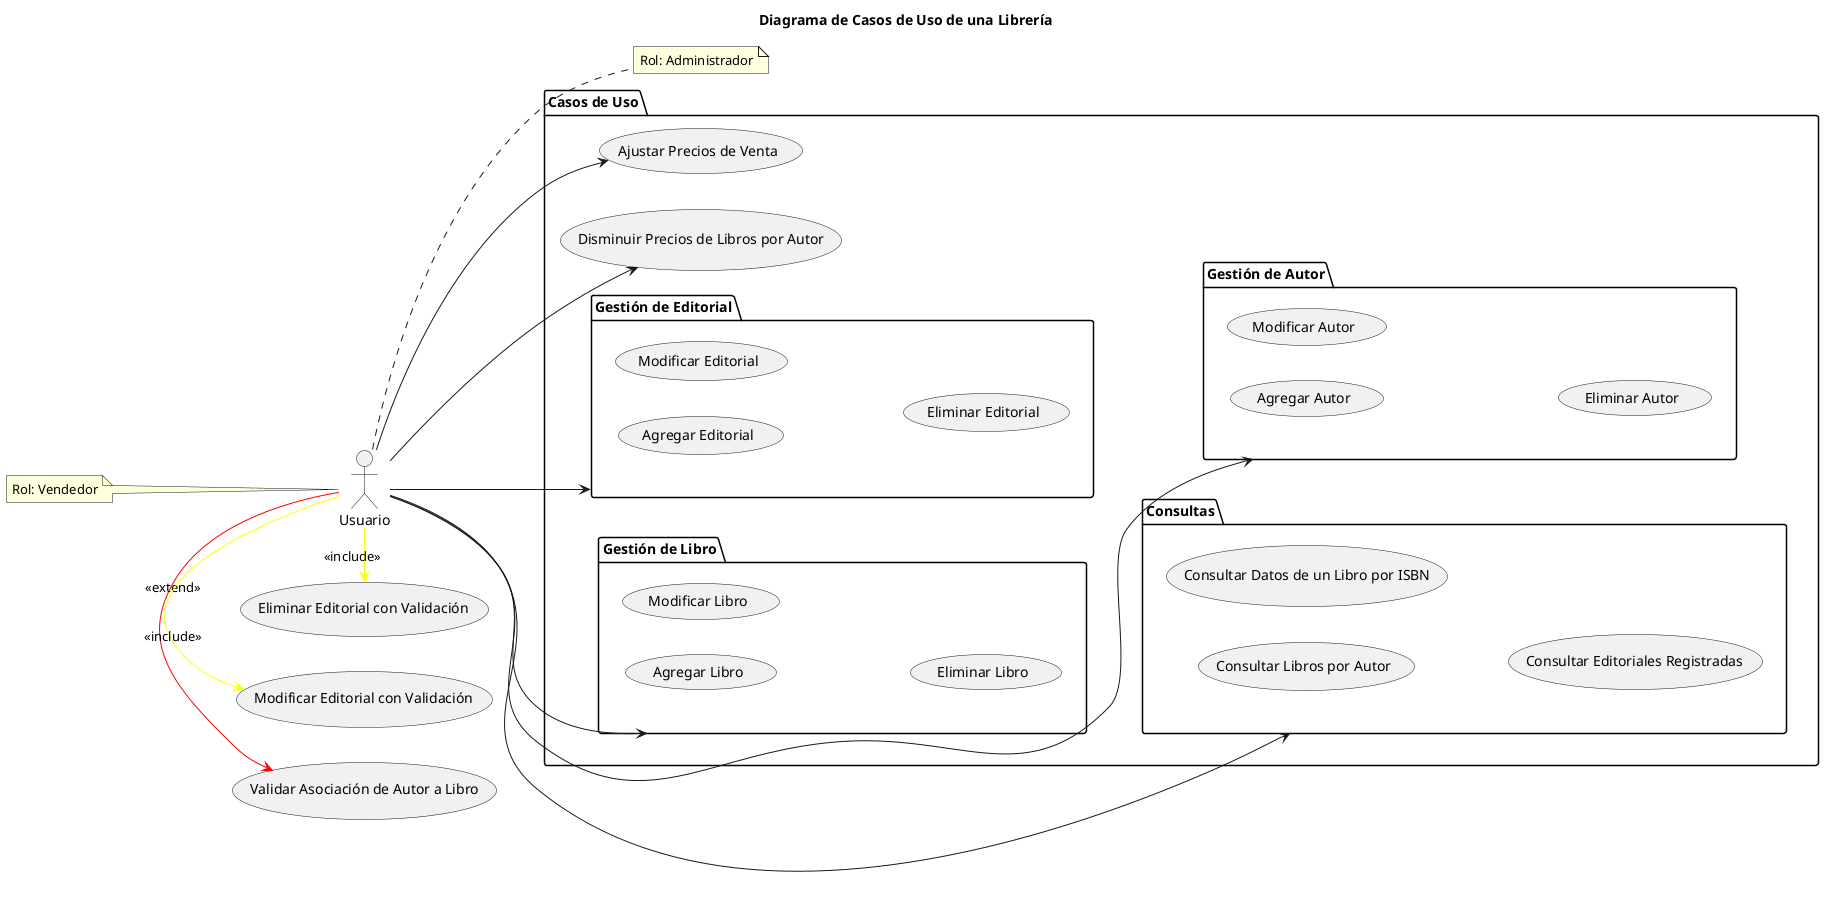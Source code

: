 @startuml 
title "Diagrama de Casos de Uso de una Librería"
'!theme blueprint
left to right direction
actor Usuario as User

package "Casos de Uso"  as UC {
    User --> (Gestión de Editorial)
    User --> (Gestión de Libro)
    User --> (Gestión de Autor)
    User --> (Consultas)
    User --> (Ajustar Precios de Venta)
    User --> (Disminuir Precios de Libros por Autor)
}

package  "Gestión de Editorial" {
    (Agregar Editorial)
    (Modificar Editorial)
    (Eliminar Editorial)
}

package  "Gestión de Libro" {
    (Agregar Libro)
    (Modificar Libro)
    (Eliminar Libro)
}

package  "Gestión de Autor" {
    (Agregar Autor)
    (Modificar Autor)
    (Eliminar Autor)
}

package  "Consultas" {
    (Consultar Libros por Autor)
    (Consultar Datos de un Libro por ISBN)
    (Consultar Editoriales Registradas)
}

User -[#red]> (Validar Asociación de Autor a Libro) : <<extend>>
User -[#yellow]> (Modificar Editorial con Validación) : <<include>>
User -[#yellow]> (Eliminar Editorial con Validación) : <<include>>

note right of User : Rol: Administrador
note left of User : Rol: Vendedor

@enduml

@startuml
left to right direction
actor Administrador as Admin
actor Vendedor as Vend
actor Cliente as Client

rectangle "Casos de Uso" as UC {
    Admin --> (Agregar Editorial)
    Admin --> (Modificar Editorial)
    Admin --> (Eliminar Editorial)
    Vend --> (Agregar Libro)
    Vend --> (Modificar Libro)
    Vend --> (Eliminar Libro)
    Vend --> (Agregar Autor)
    Vend --> (Modificar Autor)
    Vend --> (Eliminar Autor)
    Vend --> (Consultar Libros por Autor)
    Vend --> (Consultar Datos de un Libro por ISBN)
    Vend --> (Consultar Editoriales Registradas)
    Admin --> (Ajustar Precios de Venta)
    Admin --> (Disminuir Precios de Libros por Autor)
}

Vend --> (Validar Asociación de Autor a Libro) : <<extend>>
Admin --> (Modificar Editorial con Validación) : <<include>>
Admin --> (Eliminar Editorial con Validación) : <<include>>

Client --> UC
@enduml

